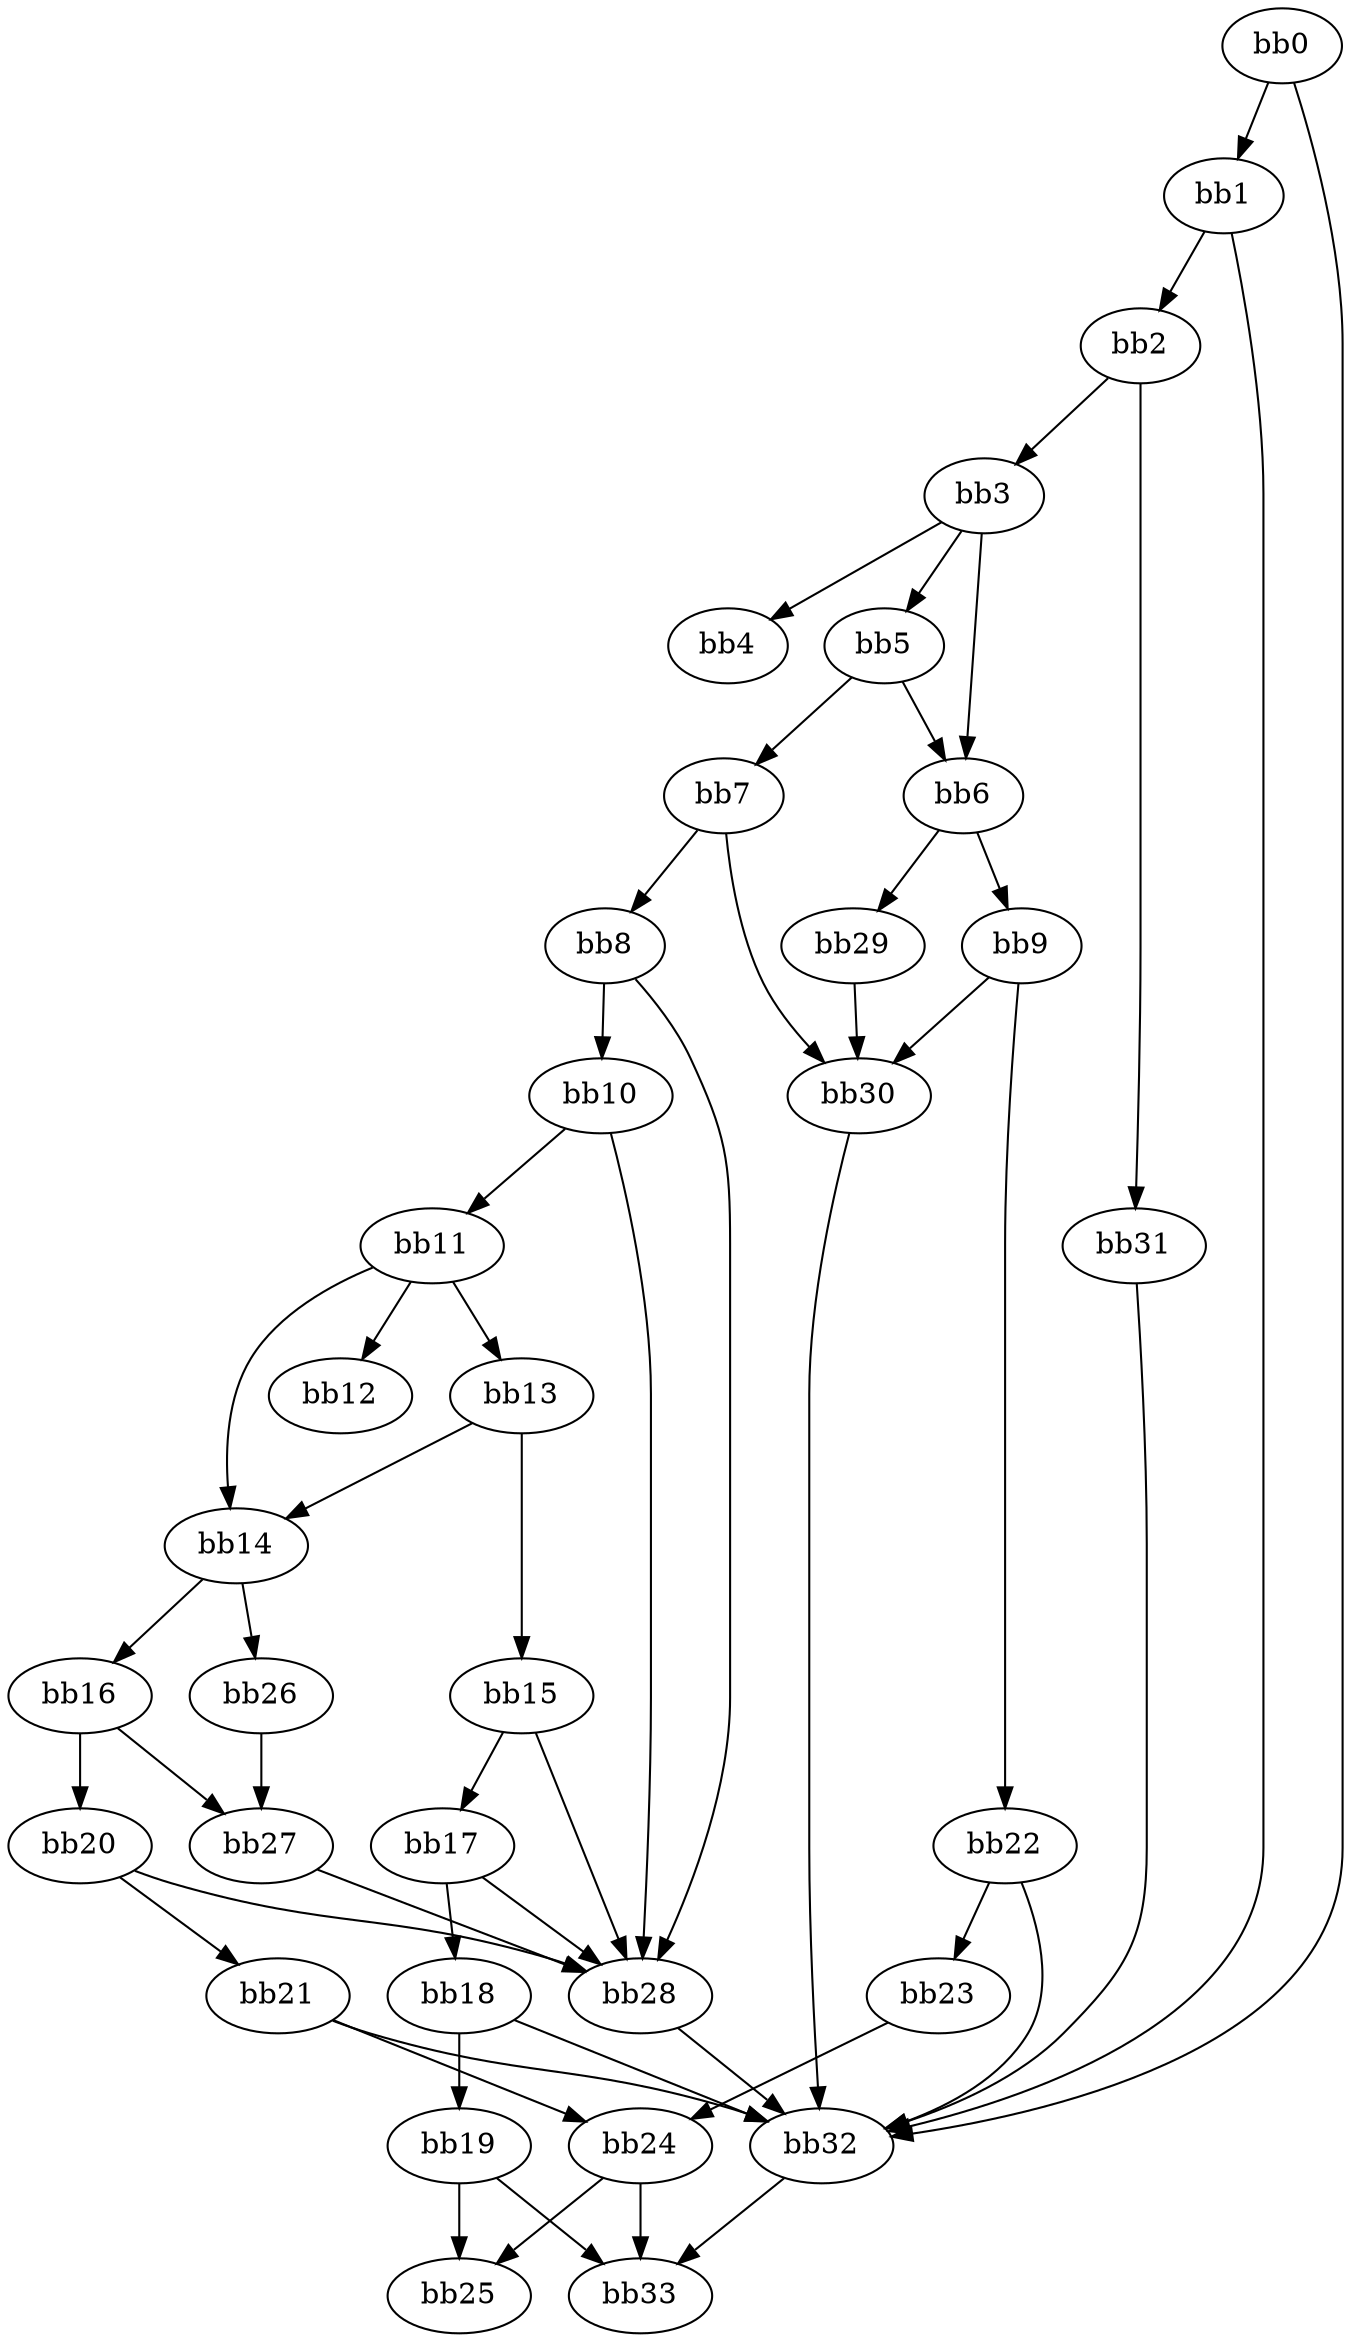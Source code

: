 digraph {
    0 [ label = "bb0\l" ]
    1 [ label = "bb1\l" ]
    2 [ label = "bb2\l" ]
    3 [ label = "bb3\l" ]
    4 [ label = "bb4\l" ]
    5 [ label = "bb5\l" ]
    6 [ label = "bb6\l" ]
    7 [ label = "bb7\l" ]
    8 [ label = "bb8\l" ]
    9 [ label = "bb9\l" ]
    10 [ label = "bb10\l" ]
    11 [ label = "bb11\l" ]
    12 [ label = "bb12\l" ]
    13 [ label = "bb13\l" ]
    14 [ label = "bb14\l" ]
    15 [ label = "bb15\l" ]
    16 [ label = "bb16\l" ]
    17 [ label = "bb17\l" ]
    18 [ label = "bb18\l" ]
    19 [ label = "bb19\l" ]
    20 [ label = "bb20\l" ]
    21 [ label = "bb21\l" ]
    22 [ label = "bb22\l" ]
    23 [ label = "bb23\l" ]
    24 [ label = "bb24\l" ]
    25 [ label = "bb25\l" ]
    26 [ label = "bb26\l" ]
    27 [ label = "bb27\l" ]
    28 [ label = "bb28\l" ]
    29 [ label = "bb29\l" ]
    30 [ label = "bb30\l" ]
    31 [ label = "bb31\l" ]
    32 [ label = "bb32\l" ]
    33 [ label = "bb33\l" ]
    0 -> 1 [ ]
    0 -> 32 [ ]
    1 -> 2 [ ]
    1 -> 32 [ ]
    2 -> 3 [ ]
    2 -> 31 [ ]
    3 -> 4 [ ]
    3 -> 5 [ ]
    3 -> 6 [ ]
    5 -> 6 [ ]
    5 -> 7 [ ]
    6 -> 9 [ ]
    6 -> 29 [ ]
    7 -> 8 [ ]
    7 -> 30 [ ]
    8 -> 10 [ ]
    8 -> 28 [ ]
    9 -> 22 [ ]
    9 -> 30 [ ]
    10 -> 11 [ ]
    10 -> 28 [ ]
    11 -> 12 [ ]
    11 -> 13 [ ]
    11 -> 14 [ ]
    13 -> 14 [ ]
    13 -> 15 [ ]
    14 -> 16 [ ]
    14 -> 26 [ ]
    15 -> 17 [ ]
    15 -> 28 [ ]
    16 -> 20 [ ]
    16 -> 27 [ ]
    17 -> 18 [ ]
    17 -> 28 [ ]
    18 -> 19 [ ]
    18 -> 32 [ ]
    19 -> 25 [ ]
    19 -> 33 [ ]
    20 -> 21 [ ]
    20 -> 28 [ ]
    21 -> 24 [ ]
    21 -> 32 [ ]
    22 -> 23 [ ]
    22 -> 32 [ ]
    23 -> 24 [ ]
    24 -> 25 [ ]
    24 -> 33 [ ]
    26 -> 27 [ ]
    27 -> 28 [ ]
    28 -> 32 [ ]
    29 -> 30 [ ]
    30 -> 32 [ ]
    31 -> 32 [ ]
    32 -> 33 [ ]
}

